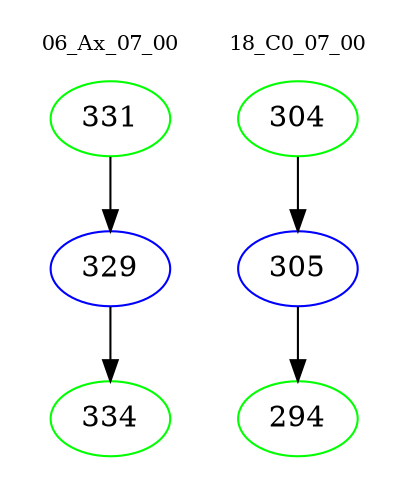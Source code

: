 digraph{
subgraph cluster_0 {
color = white
label = "06_Ax_07_00";
fontsize=10;
T0_331 [label="331", color="green"]
T0_331 -> T0_329 [color="black"]
T0_329 [label="329", color="blue"]
T0_329 -> T0_334 [color="black"]
T0_334 [label="334", color="green"]
}
subgraph cluster_1 {
color = white
label = "18_C0_07_00";
fontsize=10;
T1_304 [label="304", color="green"]
T1_304 -> T1_305 [color="black"]
T1_305 [label="305", color="blue"]
T1_305 -> T1_294 [color="black"]
T1_294 [label="294", color="green"]
}
}
